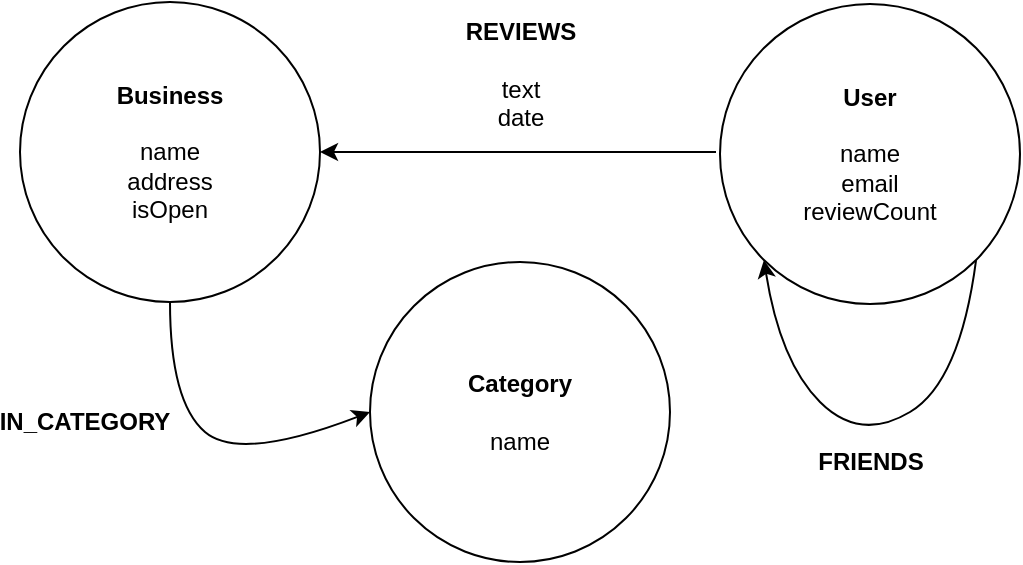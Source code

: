 <mxfile version="11.3.0" type="device" pages="1"><diagram id="5bWylag7EaGpt9boqvk5" name="Page-1"><mxGraphModel dx="1338" dy="760" grid="1" gridSize="10" guides="1" tooltips="1" connect="1" arrows="1" fold="1" page="1" pageScale="1" pageWidth="850" pageHeight="1100" math="0" shadow="0"><root><mxCell id="0"/><mxCell id="1" parent="0"/><mxCell id="0vWFeCkj-nekuzjnqmDg-1" value="&lt;b&gt;Business&lt;br&gt;&lt;/b&gt;&lt;br&gt;name&lt;br&gt;address&lt;br&gt;isOpen" style="ellipse;whiteSpace=wrap;html=1;aspect=fixed;" vertex="1" parent="1"><mxGeometry x="170" y="80" width="150" height="150" as="geometry"/></mxCell><mxCell id="0vWFeCkj-nekuzjnqmDg-2" value="&lt;span style=&quot;font-family: &amp;#34;helvetica&amp;#34; , &amp;#34;arial&amp;#34; , sans-serif ; font-size: 0px&quot;&gt;%3CmxGraphModel%3E%3Croot%3E%3CmxCell%20id%3D%220%22%2F%3E%3CmxCell%20id%3D%221%22%20parent%3D%220%22%2F%3E%3CmxCell%20id%3D%222%22%20value%3D%22%26lt%3Bb%26gt%3BBusiness%26lt%3Bbr%26gt%3B%26lt%3B%2Fb%26gt%3B%26lt%3Bbr%26gt%3Bname%26lt%3Bbr%26gt%3Baddress%26lt%3Bbr%26gt%3BisOpen%22%20style%3D%22ellipse%3BwhiteSpace%3Dwrap%3Bhtml%3D1%3Baspect%3Dfixed%3B%22%20vertex%3D%221%22%20parent%3D%221%22%3E%3CmxGeometry%20x%3D%22100%22%20y%3D%2240%22%20width%3D%22150%22%20height%3D%22150%22%20as%3D%22geometry%22%2F%3E%3C%2FmxCell%3E%3C%2Froot%3E%3C%2FmxGraphModel%3E&lt;/span&gt;" style="text;html=1;resizable=0;points=[];autosize=1;align=left;verticalAlign=top;spacingTop=-4;" vertex="1" parent="1"><mxGeometry x="386" y="146" width="20" height="20" as="geometry"/></mxCell><mxCell id="0vWFeCkj-nekuzjnqmDg-3" value="&lt;b&gt;User&lt;br&gt;&lt;/b&gt;&lt;br&gt;name&lt;br&gt;email&lt;br&gt;reviewCount" style="ellipse;whiteSpace=wrap;html=1;aspect=fixed;" vertex="1" parent="1"><mxGeometry x="520" y="81" width="150" height="150" as="geometry"/></mxCell><mxCell id="0vWFeCkj-nekuzjnqmDg-4" value="&lt;b&gt;Category&lt;br&gt;&lt;/b&gt;&lt;br&gt;name" style="ellipse;whiteSpace=wrap;html=1;aspect=fixed;" vertex="1" parent="1"><mxGeometry x="345" y="210" width="150" height="150" as="geometry"/></mxCell><mxCell id="0vWFeCkj-nekuzjnqmDg-5" value="" style="endArrow=classic;html=1;entryX=1;entryY=0.5;entryDx=0;entryDy=0;" edge="1" parent="1" target="0vWFeCkj-nekuzjnqmDg-1"><mxGeometry width="50" height="50" relative="1" as="geometry"><mxPoint x="518" y="155" as="sourcePoint"/><mxPoint x="220" y="380" as="targetPoint"/></mxGeometry></mxCell><mxCell id="0vWFeCkj-nekuzjnqmDg-8" value="" style="curved=1;endArrow=classic;html=1;exitX=1;exitY=1;exitDx=0;exitDy=0;entryX=0;entryY=1;entryDx=0;entryDy=0;" edge="1" parent="1" source="0vWFeCkj-nekuzjnqmDg-3" target="0vWFeCkj-nekuzjnqmDg-3"><mxGeometry width="50" height="50" relative="1" as="geometry"><mxPoint x="160" y="510" as="sourcePoint"/><mxPoint x="210" y="460" as="targetPoint"/><Array as="points"><mxPoint x="640" y="270"/><mxPoint x="590" y="300"/><mxPoint x="550" y="260"/></Array></mxGeometry></mxCell><mxCell id="0vWFeCkj-nekuzjnqmDg-9" value="" style="curved=1;endArrow=classic;html=1;exitX=0.5;exitY=1;exitDx=0;exitDy=0;entryX=0;entryY=0.5;entryDx=0;entryDy=0;" edge="1" parent="1" source="0vWFeCkj-nekuzjnqmDg-1" target="0vWFeCkj-nekuzjnqmDg-4"><mxGeometry width="50" height="50" relative="1" as="geometry"><mxPoint x="170" y="430" as="sourcePoint"/><mxPoint x="220" y="380" as="targetPoint"/><Array as="points"><mxPoint x="245" y="280"/><mxPoint x="280" y="310"/></Array></mxGeometry></mxCell><mxCell id="0vWFeCkj-nekuzjnqmDg-10" value="&lt;b&gt;REVIEWS&lt;/b&gt;&lt;br&gt;&lt;br&gt;text&lt;br&gt;date" style="text;html=1;strokeColor=none;fillColor=none;align=center;verticalAlign=middle;whiteSpace=wrap;rounded=0;direction=south;" vertex="1" parent="1"><mxGeometry x="377.5" y="86" width="85" height="60" as="geometry"/></mxCell><mxCell id="0vWFeCkj-nekuzjnqmDg-13" value="&lt;b&gt;FRIENDS&lt;/b&gt;" style="text;html=1;strokeColor=none;fillColor=none;align=center;verticalAlign=middle;whiteSpace=wrap;rounded=0;direction=south;" vertex="1" parent="1"><mxGeometry x="552.5" y="300" width="85" height="20" as="geometry"/></mxCell><mxCell id="0vWFeCkj-nekuzjnqmDg-14" value="&lt;b&gt;IN_CATEGORY&lt;/b&gt;" style="text;html=1;strokeColor=none;fillColor=none;align=center;verticalAlign=middle;whiteSpace=wrap;rounded=0;direction=south;" vertex="1" parent="1"><mxGeometry x="160" y="280" width="85" height="20" as="geometry"/></mxCell></root></mxGraphModel></diagram></mxfile>